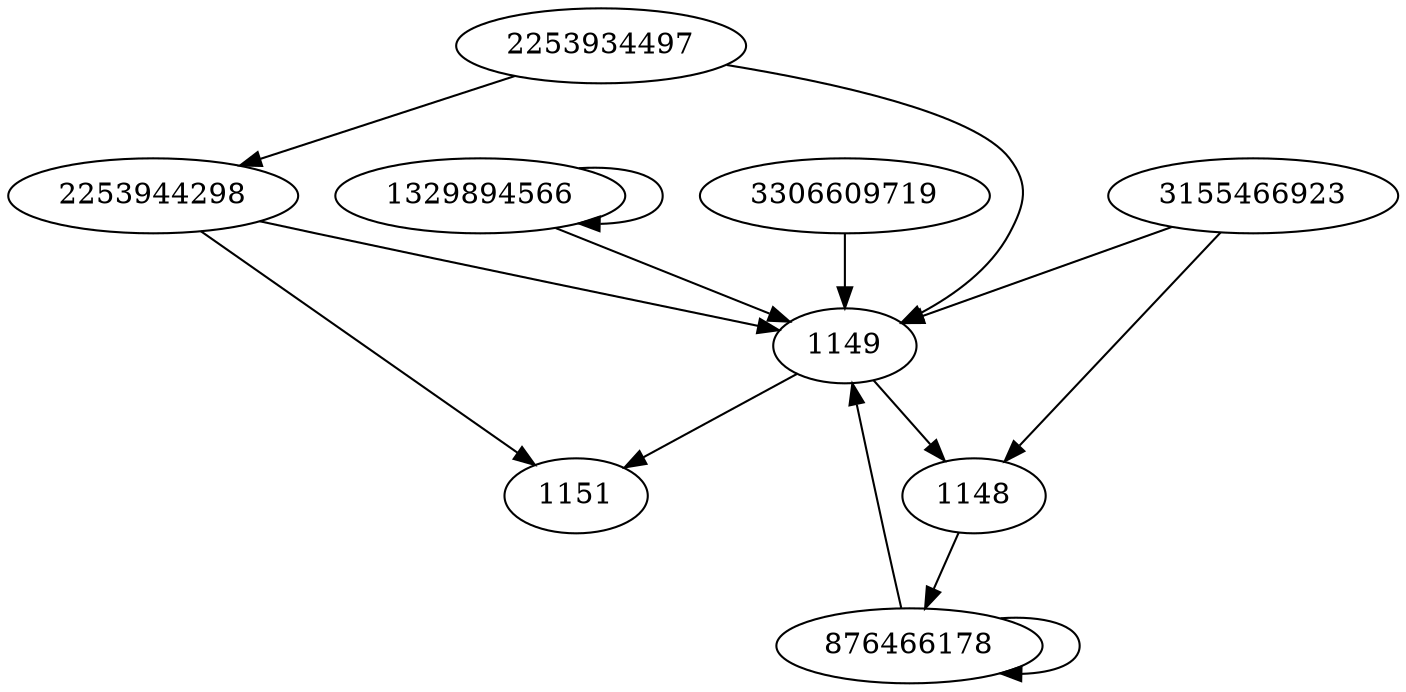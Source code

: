 digraph  {
2253934497;
876466178;
1329894566;
2253944298;
3155466923;
3306609719;
1148;
1149;
1151;
2253934497 -> 1149;
2253934497 -> 2253944298;
876466178 -> 1149;
876466178 -> 876466178;
1329894566 -> 1149;
1329894566 -> 1329894566;
2253944298 -> 1149;
2253944298 -> 1151;
3155466923 -> 1148;
3155466923 -> 1149;
3306609719 -> 1149;
1148 -> 876466178;
1149 -> 1151;
1149 -> 1148;
}
